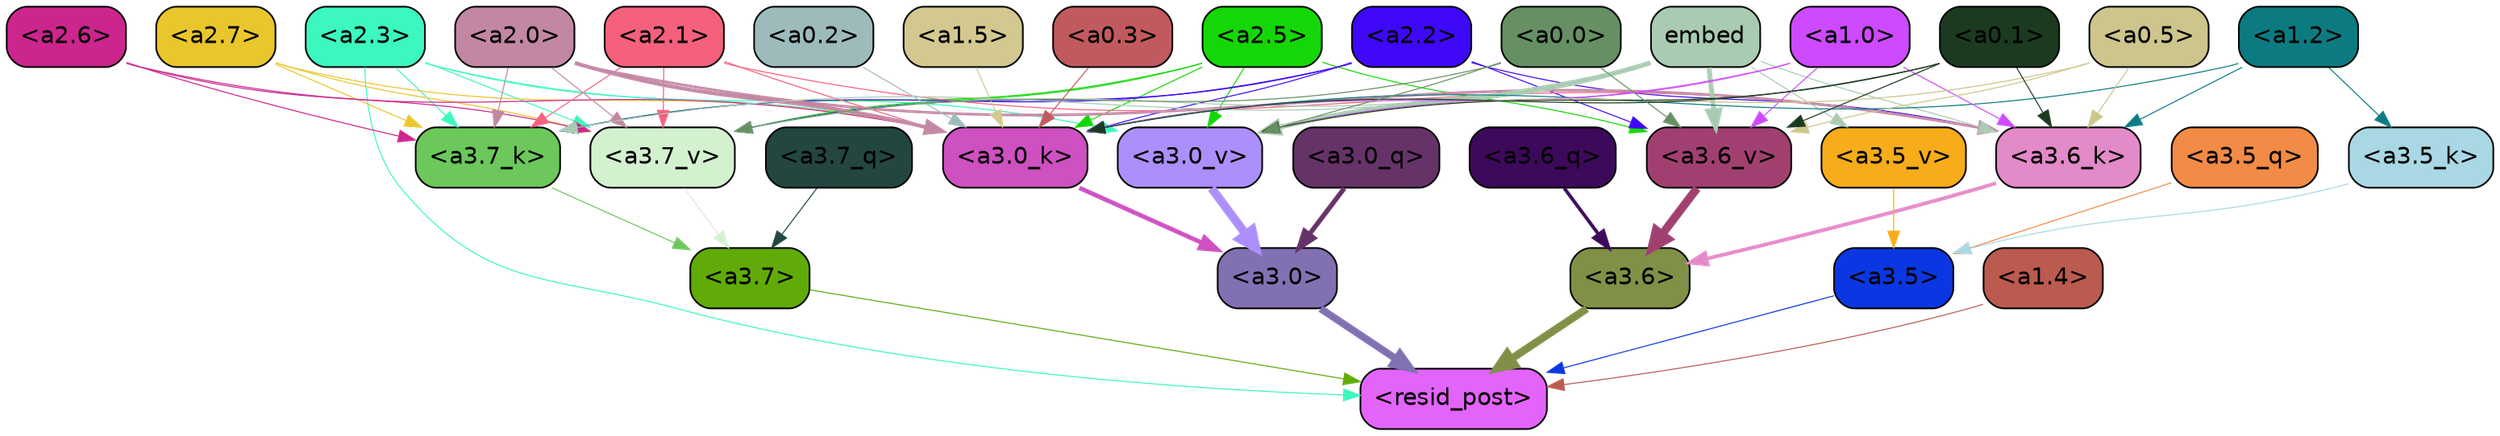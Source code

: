 strict digraph "" {
	graph [bgcolor=transparent,
		layout=dot,
		overlap=false,
		splines=true
	];
	"<a3.7>"	[color=black,
		fillcolor="#60ab08",
		fontname=Helvetica,
		shape=box,
		style="filled, rounded"];
	"<resid_post>"	[color=black,
		fillcolor="#e364fa",
		fontname=Helvetica,
		shape=box,
		style="filled, rounded"];
	"<a3.7>" -> "<resid_post>"	[color="#60ab08",
		penwidth=0.6];
	"<a3.6>"	[color=black,
		fillcolor="#809047",
		fontname=Helvetica,
		shape=box,
		style="filled, rounded"];
	"<a3.6>" -> "<resid_post>"	[color="#809047",
		penwidth=4.648244500160217];
	"<a3.5>"	[color=black,
		fillcolor="#0b37e2",
		fontname=Helvetica,
		shape=box,
		style="filled, rounded"];
	"<a3.5>" -> "<resid_post>"	[color="#0b37e2",
		penwidth=0.6];
	"<a3.0>"	[color=black,
		fillcolor="#8171b2",
		fontname=Helvetica,
		shape=box,
		style="filled, rounded"];
	"<a3.0>" -> "<resid_post>"	[color="#8171b2",
		penwidth=4.3288813829422];
	"<a2.3>"	[color=black,
		fillcolor="#3cf7bf",
		fontname=Helvetica,
		shape=box,
		style="filled, rounded"];
	"<a2.3>" -> "<resid_post>"	[color="#3cf7bf",
		penwidth=0.6];
	"<a3.7_k>"	[color=black,
		fillcolor="#6cc85b",
		fontname=Helvetica,
		shape=box,
		style="filled, rounded"];
	"<a2.3>" -> "<a3.7_k>"	[color="#3cf7bf",
		penwidth=0.6];
	"<a3.0_k>"	[color=black,
		fillcolor="#ce50c1",
		fontname=Helvetica,
		shape=box,
		style="filled, rounded"];
	"<a2.3>" -> "<a3.0_k>"	[color="#3cf7bf",
		penwidth=0.6];
	"<a3.7_v>"	[color=black,
		fillcolor="#d3f1cf",
		fontname=Helvetica,
		shape=box,
		style="filled, rounded"];
	"<a2.3>" -> "<a3.7_v>"	[color="#3cf7bf",
		penwidth=0.6];
	"<a3.0_v>"	[color=black,
		fillcolor="#ad8ffb",
		fontname=Helvetica,
		shape=box,
		style="filled, rounded"];
	"<a2.3>" -> "<a3.0_v>"	[color="#3cf7bf",
		penwidth=0.6];
	"<a1.4>"	[color=black,
		fillcolor="#bb5a4e",
		fontname=Helvetica,
		shape=box,
		style="filled, rounded"];
	"<a1.4>" -> "<resid_post>"	[color="#bb5a4e",
		penwidth=0.6];
	"<a3.7_q>"	[color=black,
		fillcolor="#234641",
		fontname=Helvetica,
		shape=box,
		style="filled, rounded"];
	"<a3.7_q>" -> "<a3.7>"	[color="#234641",
		penwidth=0.6];
	"<a3.6_q>"	[color=black,
		fillcolor="#3d095a",
		fontname=Helvetica,
		shape=box,
		style="filled, rounded"];
	"<a3.6_q>" -> "<a3.6>"	[color="#3d095a",
		penwidth=2.03758105635643];
	"<a3.5_q>"	[color=black,
		fillcolor="#f28b45",
		fontname=Helvetica,
		shape=box,
		style="filled, rounded"];
	"<a3.5_q>" -> "<a3.5>"	[color="#f28b45",
		penwidth=0.6];
	"<a3.0_q>"	[color=black,
		fillcolor="#663368",
		fontname=Helvetica,
		shape=box,
		style="filled, rounded"];
	"<a3.0_q>" -> "<a3.0>"	[color="#663368",
		penwidth=2.8638100624084473];
	"<a3.7_k>" -> "<a3.7>"	[color="#6cc85b",
		penwidth=0.6];
	"<a3.6_k>"	[color=black,
		fillcolor="#e38ac8",
		fontname=Helvetica,
		shape=box,
		style="filled, rounded"];
	"<a3.6_k>" -> "<a3.6>"	[color="#e38ac8",
		penwidth=2.174198240041733];
	"<a3.5_k>"	[color=black,
		fillcolor="#a9d8e4",
		fontname=Helvetica,
		shape=box,
		style="filled, rounded"];
	"<a3.5_k>" -> "<a3.5>"	[color="#a9d8e4",
		penwidth=0.6];
	"<a3.0_k>" -> "<a3.0>"	[color="#ce50c1",
		penwidth=2.6274144649505615];
	"<a3.7_v>" -> "<a3.7>"	[color="#d3f1cf",
		penwidth=0.6];
	"<a3.6_v>"	[color=black,
		fillcolor="#a14070",
		fontname=Helvetica,
		shape=box,
		style="filled, rounded"];
	"<a3.6_v>" -> "<a3.6>"	[color="#a14070",
		penwidth=5.002329230308533];
	"<a3.5_v>"	[color=black,
		fillcolor="#f7ac19",
		fontname=Helvetica,
		shape=box,
		style="filled, rounded"];
	"<a3.5_v>" -> "<a3.5>"	[color="#f7ac19",
		penwidth=0.6];
	"<a3.0_v>" -> "<a3.0>"	[color="#ad8ffb",
		penwidth=5.188832879066467];
	"<a2.7>"	[color=black,
		fillcolor="#e9c62c",
		fontname=Helvetica,
		shape=box,
		style="filled, rounded"];
	"<a2.7>" -> "<a3.7_k>"	[color="#e9c62c",
		penwidth=0.6];
	"<a2.7>" -> "<a3.0_k>"	[color="#e9c62c",
		penwidth=0.6];
	"<a2.7>" -> "<a3.7_v>"	[color="#e9c62c",
		penwidth=0.6];
	"<a2.6>"	[color=black,
		fillcolor="#cc258d",
		fontname=Helvetica,
		shape=box,
		style="filled, rounded"];
	"<a2.6>" -> "<a3.7_k>"	[color="#cc258d",
		penwidth=0.6];
	"<a2.6>" -> "<a3.0_k>"	[color="#cc258d",
		penwidth=0.6];
	"<a2.6>" -> "<a3.7_v>"	[color="#cc258d",
		penwidth=0.6];
	"<a2.5>"	[color=black,
		fillcolor="#15d707",
		fontname=Helvetica,
		shape=box,
		style="filled, rounded"];
	"<a2.5>" -> "<a3.7_k>"	[color="#15d707",
		penwidth=0.6];
	"<a2.5>" -> "<a3.0_k>"	[color="#15d707",
		penwidth=0.6];
	"<a2.5>" -> "<a3.7_v>"	[color="#15d707",
		penwidth=0.6];
	"<a2.5>" -> "<a3.6_v>"	[color="#15d707",
		penwidth=0.6];
	"<a2.5>" -> "<a3.0_v>"	[color="#15d707",
		penwidth=0.6];
	"<a2.2>"	[color=black,
		fillcolor="#3f08f8",
		fontname=Helvetica,
		shape=box,
		style="filled, rounded"];
	"<a2.2>" -> "<a3.7_k>"	[color="#3f08f8",
		penwidth=0.6];
	"<a2.2>" -> "<a3.6_k>"	[color="#3f08f8",
		penwidth=0.6];
	"<a2.2>" -> "<a3.0_k>"	[color="#3f08f8",
		penwidth=0.6];
	"<a2.2>" -> "<a3.7_v>"	[color="#3f08f8",
		penwidth=0.6];
	"<a2.2>" -> "<a3.6_v>"	[color="#3f08f8",
		penwidth=0.6];
	"<a2.1>"	[color=black,
		fillcolor="#f5617d",
		fontname=Helvetica,
		shape=box,
		style="filled, rounded"];
	"<a2.1>" -> "<a3.7_k>"	[color="#f5617d",
		penwidth=0.6];
	"<a2.1>" -> "<a3.6_k>"	[color="#f5617d",
		penwidth=0.6];
	"<a2.1>" -> "<a3.0_k>"	[color="#f5617d",
		penwidth=0.6];
	"<a2.1>" -> "<a3.7_v>"	[color="#f5617d",
		penwidth=0.6];
	"<a2.0>"	[color=black,
		fillcolor="#c287a3",
		fontname=Helvetica,
		shape=box,
		style="filled, rounded"];
	"<a2.0>" -> "<a3.7_k>"	[color="#c287a3",
		penwidth=0.6];
	"<a2.0>" -> "<a3.6_k>"	[color="#c287a3",
		penwidth=1.5717863738536835];
	"<a2.0>" -> "<a3.0_k>"	[color="#c287a3",
		penwidth=2.205150544643402];
	"<a2.0>" -> "<a3.7_v>"	[color="#c287a3",
		penwidth=0.6];
	embed	[color=black,
		fillcolor="#a9cbb2",
		fontname=Helvetica,
		shape=box,
		style="filled, rounded"];
	embed -> "<a3.7_k>"	[color="#a9cbb2",
		penwidth=0.6];
	embed -> "<a3.6_k>"	[color="#a9cbb2",
		penwidth=0.6];
	embed -> "<a3.0_k>"	[color="#a9cbb2",
		penwidth=0.6];
	embed -> "<a3.7_v>"	[color="#a9cbb2",
		penwidth=0.6];
	embed -> "<a3.6_v>"	[color="#a9cbb2",
		penwidth=2.882729172706604];
	embed -> "<a3.5_v>"	[color="#a9cbb2",
		penwidth=0.6];
	embed -> "<a3.0_v>"	[color="#a9cbb2",
		penwidth=2.812090039253235];
	"<a1.2>"	[color=black,
		fillcolor="#0c7b81",
		fontname=Helvetica,
		shape=box,
		style="filled, rounded"];
	"<a1.2>" -> "<a3.6_k>"	[color="#0c7b81",
		penwidth=0.6];
	"<a1.2>" -> "<a3.5_k>"	[color="#0c7b81",
		penwidth=0.6];
	"<a1.2>" -> "<a3.0_k>"	[color="#0c7b81",
		penwidth=0.6];
	"<a1.0>"	[color=black,
		fillcolor="#cd4afe",
		fontname=Helvetica,
		shape=box,
		style="filled, rounded"];
	"<a1.0>" -> "<a3.6_k>"	[color="#cd4afe",
		penwidth=0.6];
	"<a1.0>" -> "<a3.0_k>"	[color="#cd4afe",
		penwidth=0.6];
	"<a1.0>" -> "<a3.6_v>"	[color="#cd4afe",
		penwidth=0.6];
	"<a1.0>" -> "<a3.0_v>"	[color="#cd4afe",
		penwidth=0.6];
	"<a0.5>"	[color=black,
		fillcolor="#cdc58c",
		fontname=Helvetica,
		shape=box,
		style="filled, rounded"];
	"<a0.5>" -> "<a3.6_k>"	[color="#cdc58c",
		penwidth=0.6];
	"<a0.5>" -> "<a3.6_v>"	[color="#cdc58c",
		penwidth=0.6];
	"<a0.5>" -> "<a3.0_v>"	[color="#cdc58c",
		penwidth=0.6281400918960571];
	"<a0.1>"	[color=black,
		fillcolor="#1c3a20",
		fontname=Helvetica,
		shape=box,
		style="filled, rounded"];
	"<a0.1>" -> "<a3.6_k>"	[color="#1c3a20",
		penwidth=0.6];
	"<a0.1>" -> "<a3.0_k>"	[color="#1c3a20",
		penwidth=0.6];
	"<a0.1>" -> "<a3.6_v>"	[color="#1c3a20",
		penwidth=0.6];
	"<a0.1>" -> "<a3.0_v>"	[color="#1c3a20",
		penwidth=0.6];
	"<a1.5>"	[color=black,
		fillcolor="#d3c890",
		fontname=Helvetica,
		shape=box,
		style="filled, rounded"];
	"<a1.5>" -> "<a3.0_k>"	[color="#d3c890",
		penwidth=0.6];
	"<a0.3>"	[color=black,
		fillcolor="#c15a5e",
		fontname=Helvetica,
		shape=box,
		style="filled, rounded"];
	"<a0.3>" -> "<a3.0_k>"	[color="#c15a5e",
		penwidth=0.6];
	"<a0.2>"	[color=black,
		fillcolor="#9ebbbb",
		fontname=Helvetica,
		shape=box,
		style="filled, rounded"];
	"<a0.2>" -> "<a3.0_k>"	[color="#9ebbbb",
		penwidth=0.6];
	"<a0.0>"	[color=black,
		fillcolor="#669063",
		fontname=Helvetica,
		shape=box,
		style="filled, rounded"];
	"<a0.0>" -> "<a3.7_v>"	[color="#669063",
		penwidth=0.6];
	"<a0.0>" -> "<a3.6_v>"	[color="#669063",
		penwidth=0.6];
	"<a0.0>" -> "<a3.0_v>"	[color="#669063",
		penwidth=0.6];
}
